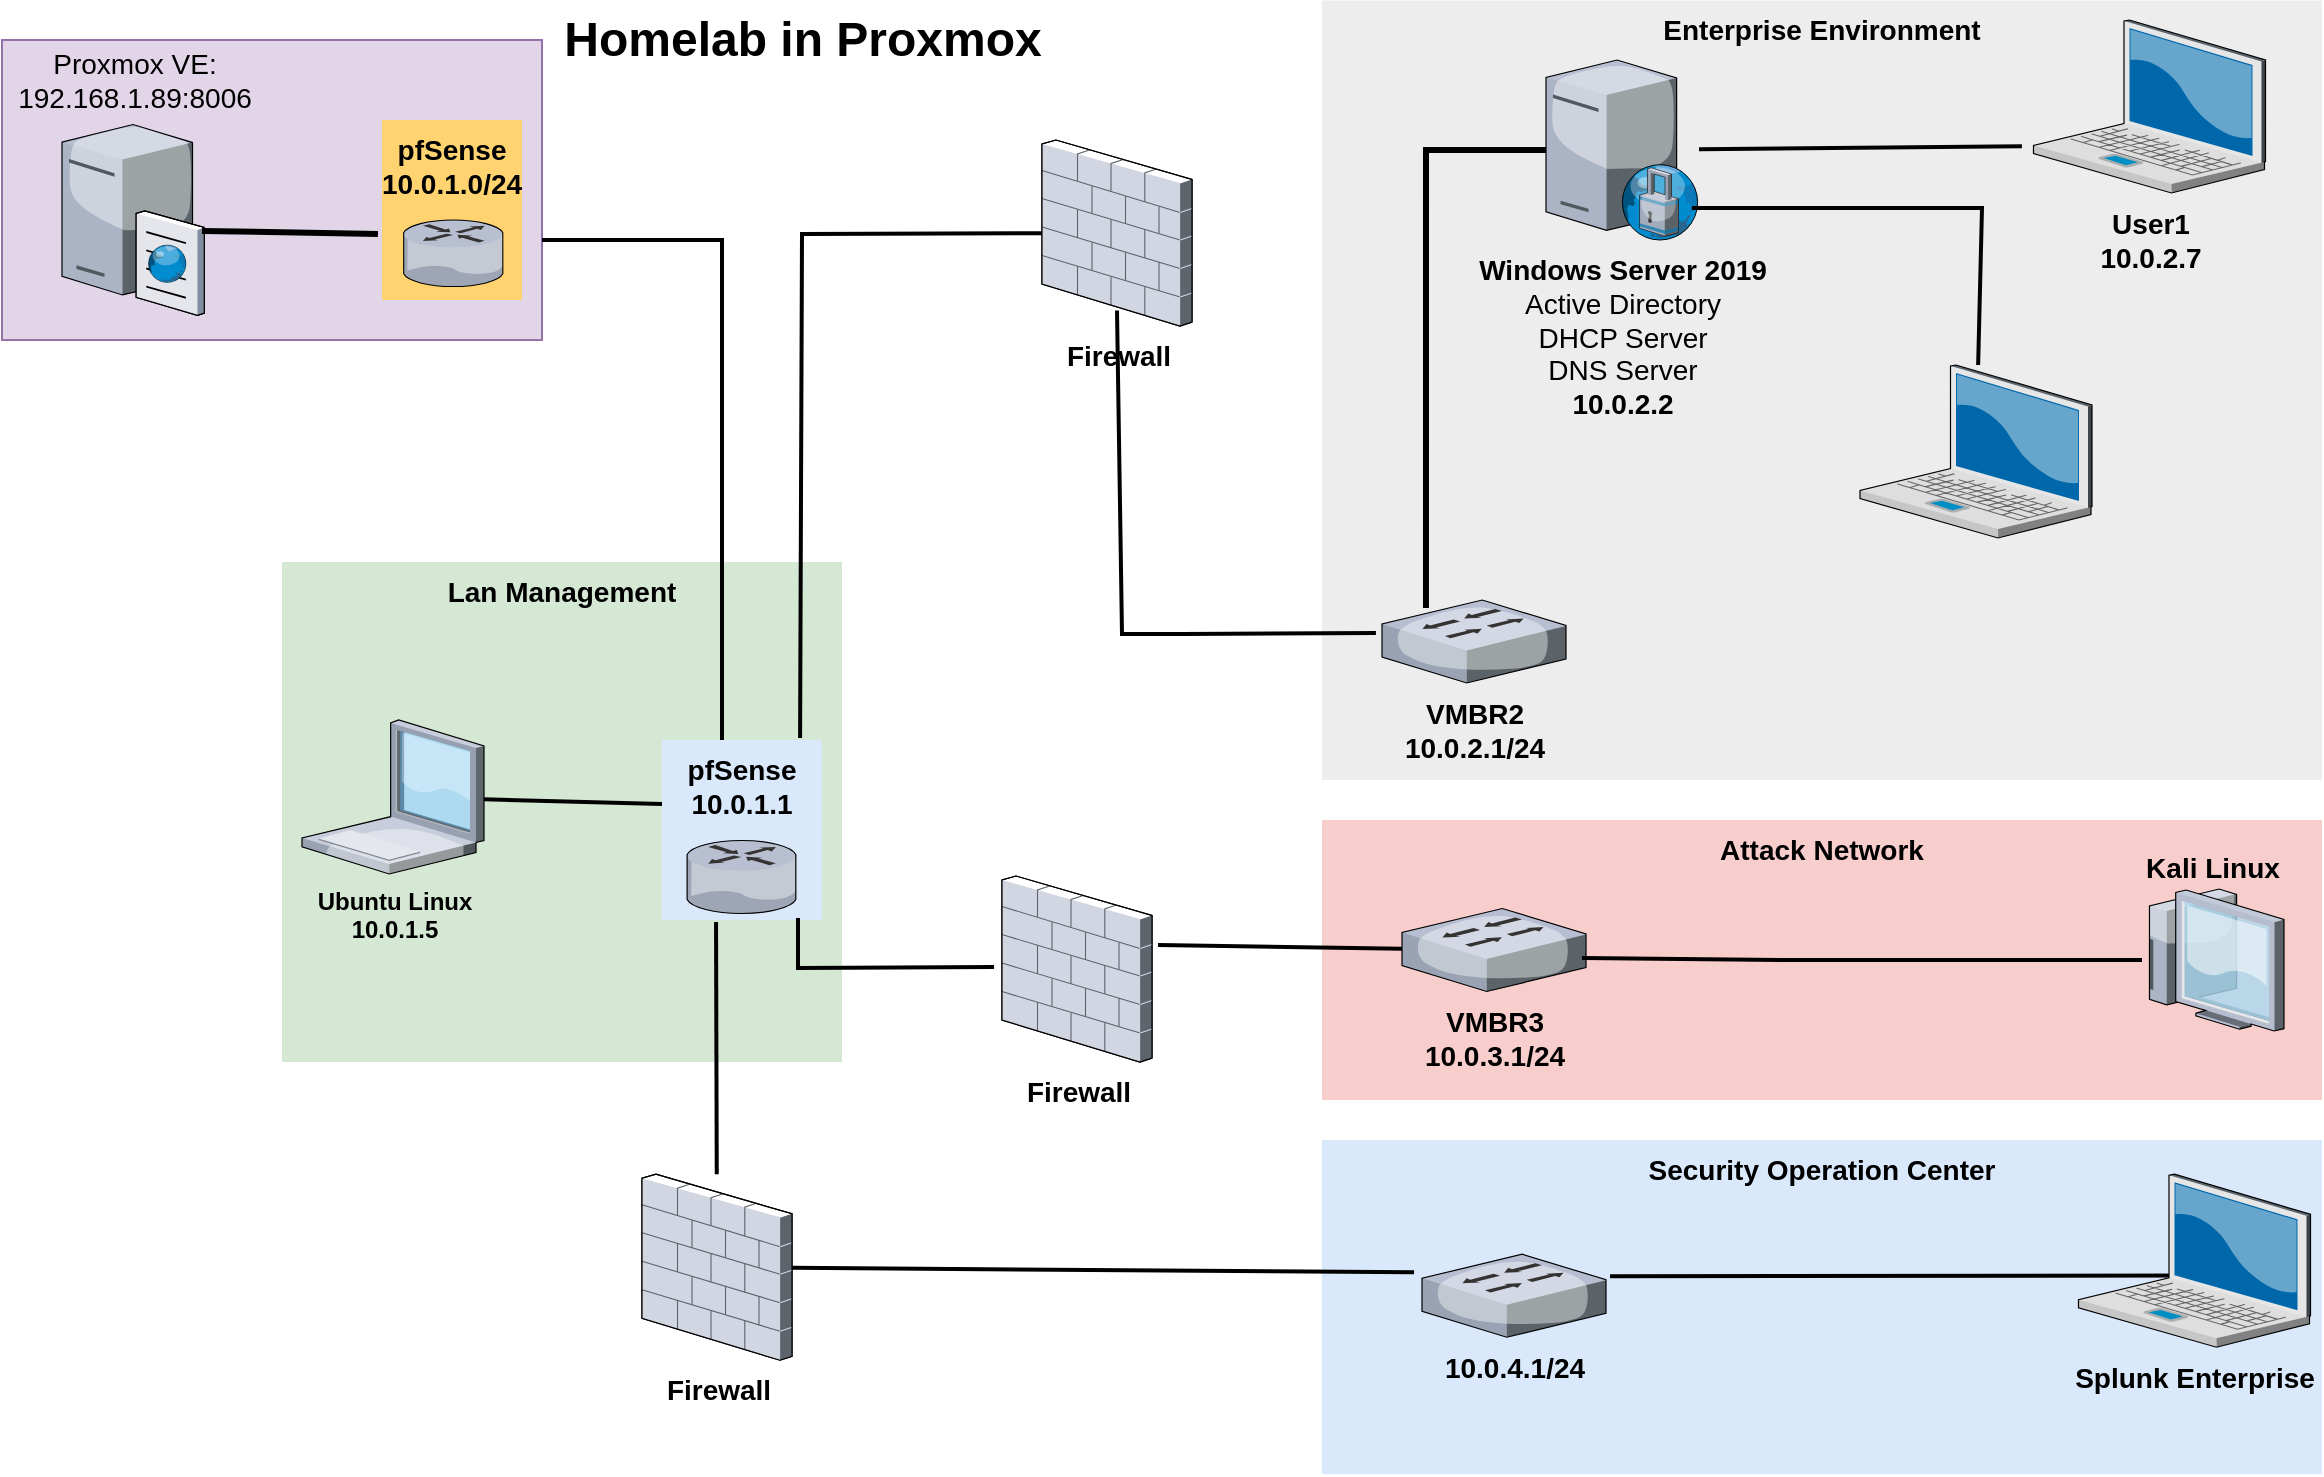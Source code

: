 <mxfile version="23.0.0" type="github">
  <diagram name="Page-1" id="e3a06f82-3646-2815-327d-82caf3d4e204">
    <mxGraphModel dx="2066" dy="1157" grid="1" gridSize="10" guides="1" tooltips="1" connect="1" arrows="1" fold="1" page="1" pageScale="1.5" pageWidth="1169" pageHeight="826" background="none" math="0" shadow="0">
      <root>
        <mxCell id="0" style=";html=1;" />
        <mxCell id="1" style=";html=1;" parent="0" />
        <mxCell id="rLzoMQxyd9ui-UFx4T2D-10" value="" style="whiteSpace=wrap;html=1;fillColor=#e1d5e7;fontSize=14;strokeColor=#9673a6;verticalAlign=top;" vertex="1" parent="1">
          <mxGeometry x="580" y="40" width="270" height="150" as="geometry" />
        </mxCell>
        <mxCell id="6a7d8f32e03d9370-15" value="Proxmox VE:&lt;br&gt;192.168.1.89:8006&lt;br&gt;" style="verticalLabelPosition=top;aspect=fixed;html=1;verticalAlign=bottom;strokeColor=none;shape=mxgraph.citrix.cache_server;fillColor=#66B2FF;gradientColor=#0066CC;fontSize=14;labelPosition=center;align=center;" parent="1" vertex="1">
          <mxGeometry x="610" y="80" width="71" height="97.5" as="geometry" />
        </mxCell>
        <mxCell id="6a7d8f32e03d9370-21" value="&lt;b&gt;Firewall&lt;br&gt;&lt;/b&gt;" style="verticalLabelPosition=bottom;aspect=fixed;html=1;verticalAlign=top;strokeColor=none;shape=mxgraph.citrix.firewall;fillColor=#66B2FF;gradientColor=#0066CC;fontSize=14;" parent="1" vertex="1">
          <mxGeometry x="1100" y="90" width="75" height="93" as="geometry" />
        </mxCell>
        <mxCell id="6a7d8f32e03d9370-62" value="Homelab in Proxmox" style="text;strokeColor=none;fillColor=none;html=1;fontSize=24;fontStyle=1;verticalAlign=middle;align=center;" parent="1" vertex="1">
          <mxGeometry x="820" y="20" width="320" height="40" as="geometry" />
        </mxCell>
        <mxCell id="2cuD-tpTCSGJEISm3NcC-3" value="" style="endArrow=none;html=1;rounded=0;entryX=0.986;entryY=0.569;entryDx=0;entryDy=0;entryPerimeter=0;movable=1;resizable=1;rotatable=1;deletable=1;editable=1;locked=0;connectable=1;exitX=-0.029;exitY=0.633;exitDx=0;exitDy=0;strokeWidth=3;exitPerimeter=0;" parent="1" source="2cuD-tpTCSGJEISm3NcC-4" target="6a7d8f32e03d9370-15" edge="1">
          <mxGeometry width="50" height="50" relative="1" as="geometry">
            <mxPoint x="1020" y="290" as="sourcePoint" />
            <mxPoint x="1044.273" y="174.987" as="targetPoint" />
            <Array as="points" />
          </mxGeometry>
        </mxCell>
        <mxCell id="2cuD-tpTCSGJEISm3NcC-5" value="" style="group" parent="1" vertex="1" connectable="0">
          <mxGeometry x="770" y="80" width="80" height="90" as="geometry" />
        </mxCell>
        <mxCell id="2cuD-tpTCSGJEISm3NcC-4" value="&lt;b&gt;pfSense 10.0.1.0/24&lt;/b&gt;" style="whiteSpace=wrap;html=1;fillColor=#FFD470;gradientColor=none;fontSize=14;strokeColor=none;verticalAlign=top;" parent="2cuD-tpTCSGJEISm3NcC-5" vertex="1">
          <mxGeometry width="70" height="90" as="geometry" />
        </mxCell>
        <mxCell id="2cuD-tpTCSGJEISm3NcC-1" value="" style="verticalLabelPosition=bottom;aspect=fixed;html=1;verticalAlign=top;strokeColor=none;shape=mxgraph.citrix.router;fillColor=#66B2FF;gradientColor=#0066CC;fontSize=14;movable=1;resizable=1;rotatable=1;deletable=1;editable=1;locked=0;connectable=1;" parent="2cuD-tpTCSGJEISm3NcC-5" vertex="1">
          <mxGeometry x="10.791" y="50" width="50.147" height="33.281" as="geometry" />
        </mxCell>
        <mxCell id="6a7d8f32e03d9370-59" value="&lt;b&gt;Enterprise Environment&lt;br&gt;&lt;/b&gt;" style="whiteSpace=wrap;html=1;fillColor=#EDEDED;fontSize=14;strokeColor=none;verticalAlign=top;direction=south;" parent="1" vertex="1">
          <mxGeometry x="1240" y="20.25" width="500" height="389.75" as="geometry" />
        </mxCell>
        <mxCell id="2cuD-tpTCSGJEISm3NcC-6" value="" style="verticalLabelPosition=bottom;sketch=0;aspect=fixed;html=1;verticalAlign=top;strokeColor=none;align=center;outlineConnect=0;shape=mxgraph.citrix.laptop_2;" parent="1" vertex="1">
          <mxGeometry x="1509" y="202.5" width="116" height="86.5" as="geometry" />
        </mxCell>
        <mxCell id="6a7d8f32e03d9370-25" value="&lt;b&gt;Windows Server 2019&lt;/b&gt;&lt;br&gt;Active Directory&lt;br&gt;DHCP Server&lt;br&gt;DNS Server&lt;br&gt;&lt;b&gt;10.0.2.2&lt;/b&gt;" style="verticalLabelPosition=bottom;aspect=fixed;html=1;verticalAlign=top;strokeColor=none;shape=mxgraph.citrix.proxy_server;fillColor=#66B2FF;gradientColor=#0066CC;fontSize=14;" parent="1" vertex="1">
          <mxGeometry x="1352" y="50" width="76.5" height="90" as="geometry" />
        </mxCell>
        <mxCell id="6a7d8f32e03d9370-2" value="&lt;b&gt;User1&lt;br&gt;10.0.2.7&lt;br&gt;&lt;/b&gt;" style="verticalLabelPosition=bottom;aspect=fixed;html=1;verticalAlign=top;strokeColor=none;shape=mxgraph.citrix.laptop_2;fillColor=#66B2FF;gradientColor=#0066CC;fontSize=14;" parent="1" vertex="1">
          <mxGeometry x="1595.75" y="30.0" width="116" height="86.5" as="geometry" />
        </mxCell>
        <mxCell id="2cuD-tpTCSGJEISm3NcC-22" value="&lt;b&gt;VMBR2&lt;br&gt;10.0.2.1/24&lt;br&gt;&lt;/b&gt;" style="verticalLabelPosition=bottom;aspect=fixed;html=1;verticalAlign=top;strokeColor=none;shape=mxgraph.citrix.switch;fillColor=#66B2FF;gradientColor=#0066CC;fontSize=14;" parent="1" vertex="1">
          <mxGeometry x="1270" y="320" width="92" height="41.5" as="geometry" />
        </mxCell>
        <mxCell id="6a7d8f32e03d9370-39" style="edgeStyle=none;rounded=0;html=1;startSize=10;endSize=10;jettySize=auto;orthogonalLoop=1;fontSize=14;endArrow=none;endFill=0;strokeWidth=2;entryX=0.954;entryY=0.822;entryDx=0;entryDy=0;entryPerimeter=0;" parent="1" source="2cuD-tpTCSGJEISm3NcC-6" target="6a7d8f32e03d9370-25" edge="1">
          <mxGeometry relative="1" as="geometry">
            <mxPoint x="3093" y="1106.25" as="targetPoint" />
            <mxPoint x="3069" y="1100.493" as="sourcePoint" />
            <Array as="points">
              <mxPoint x="1570" y="124" />
            </Array>
          </mxGeometry>
        </mxCell>
        <mxCell id="6a7d8f32e03d9370-47" style="edgeStyle=none;rounded=0;html=1;startSize=10;endSize=10;jettySize=auto;orthogonalLoop=1;fontSize=14;endArrow=none;endFill=0;strokeWidth=2;movable=1;resizable=1;rotatable=1;deletable=1;editable=1;locked=0;connectable=1;exitX=-0.05;exitY=0.73;exitDx=0;exitDy=0;exitPerimeter=0;" parent="1" source="6a7d8f32e03d9370-2" target="6a7d8f32e03d9370-25" edge="1">
          <mxGeometry relative="1" as="geometry">
            <mxPoint x="3190" y="920.226" as="sourcePoint" />
          </mxGeometry>
        </mxCell>
        <mxCell id="2cuD-tpTCSGJEISm3NcC-17" value="" style="endArrow=none;html=1;rounded=0;strokeWidth=3;entryX=0.239;entryY=0.096;entryDx=0;entryDy=0;entryPerimeter=0;" parent="1" source="6a7d8f32e03d9370-25" target="2cuD-tpTCSGJEISm3NcC-22" edge="1">
          <mxGeometry width="50" height="50" relative="1" as="geometry">
            <mxPoint x="3698" y="1196.25" as="sourcePoint" />
            <mxPoint x="3660.735" y="1140.25" as="targetPoint" />
            <Array as="points">
              <mxPoint x="1292" y="95" />
            </Array>
          </mxGeometry>
        </mxCell>
        <mxCell id="6a7d8f32e03d9370-56" style="edgeStyle=none;rounded=0;html=1;startSize=10;endSize=10;jettySize=auto;orthogonalLoop=1;fontSize=14;endArrow=none;endFill=0;strokeWidth=2;entryX=-0.033;entryY=0.398;entryDx=0;entryDy=0;entryPerimeter=0;exitX=0.5;exitY=0.917;exitDx=0;exitDy=0;exitPerimeter=0;" parent="1" source="6a7d8f32e03d9370-21" target="2cuD-tpTCSGJEISm3NcC-22" edge="1">
          <mxGeometry relative="1" as="geometry">
            <mxPoint x="1060" y="251" as="sourcePoint" />
            <mxPoint x="1265" y="852.32" as="targetPoint" />
            <Array as="points">
              <mxPoint x="1140" y="337" />
              <mxPoint x="1170" y="337" />
            </Array>
          </mxGeometry>
        </mxCell>
        <mxCell id="2cuD-tpTCSGJEISm3NcC-55" value="&lt;b&gt;Firewall&lt;/b&gt;" style="verticalLabelPosition=bottom;aspect=fixed;html=1;verticalAlign=top;strokeColor=none;shape=mxgraph.citrix.firewall;fillColor=#66B2FF;gradientColor=#0066CC;fontSize=14;" parent="1" vertex="1">
          <mxGeometry x="1080" y="458" width="75" height="93" as="geometry" />
        </mxCell>
        <mxCell id="6a7d8f32e03d9370-61" value="&lt;b&gt;Attack Network&lt;/b&gt;" style="whiteSpace=wrap;html=1;fillColor=#f8cecc;fontSize=14;strokeColor=none;verticalAlign=top;" parent="1" vertex="1">
          <mxGeometry x="1240" y="430" width="500" height="140" as="geometry" />
        </mxCell>
        <mxCell id="6a7d8f32e03d9370-26" value="&lt;b&gt;VMBR3&lt;br&gt;10.0.3.1/24&lt;br&gt;&lt;/b&gt;" style="verticalLabelPosition=bottom;aspect=fixed;html=1;verticalAlign=top;strokeColor=none;shape=mxgraph.citrix.switch;fillColor=#66B2FF;gradientColor=#0066CC;fontSize=14;" parent="1" vertex="1">
          <mxGeometry x="1280.003" y="474.25" width="92" height="41.5" as="geometry" />
        </mxCell>
        <mxCell id="6a7d8f32e03d9370-27" value="&lt;b&gt;Kali Linux&lt;br&gt;&lt;/b&gt;" style="verticalLabelPosition=top;aspect=fixed;html=1;verticalAlign=bottom;strokeColor=none;shape=mxgraph.citrix.thin_client;fillColor=#66B2FF;gradientColor=#0066CC;fontSize=14;labelPosition=center;align=center;" parent="1" vertex="1">
          <mxGeometry x="1649.996" y="464.5" width="71" height="71" as="geometry" />
        </mxCell>
        <mxCell id="6a7d8f32e03d9370-55" style="edgeStyle=none;rounded=0;html=1;startSize=10;endSize=10;jettySize=auto;orthogonalLoop=1;fontSize=14;endArrow=none;endFill=0;strokeWidth=2;exitX=0.978;exitY=0.596;exitDx=0;exitDy=0;exitPerimeter=0;" parent="1" source="6a7d8f32e03d9370-26" target="6a7d8f32e03d9370-27" edge="1">
          <mxGeometry relative="1" as="geometry">
            <Array as="points">
              <mxPoint x="1470" y="500" />
            </Array>
          </mxGeometry>
        </mxCell>
        <mxCell id="6a7d8f32e03d9370-52" style="edgeStyle=none;rounded=0;html=1;startSize=10;endSize=10;jettySize=auto;orthogonalLoop=1;fontSize=14;endArrow=none;endFill=0;strokeWidth=2;exitX=1.04;exitY=0.371;exitDx=0;exitDy=0;exitPerimeter=0;" parent="1" source="2cuD-tpTCSGJEISm3NcC-55" target="6a7d8f32e03d9370-26" edge="1">
          <mxGeometry relative="1" as="geometry">
            <mxPoint x="1150" y="610" as="sourcePoint" />
          </mxGeometry>
        </mxCell>
        <mxCell id="2cuD-tpTCSGJEISm3NcC-59" value="" style="group" parent="1" vertex="1" connectable="0">
          <mxGeometry x="720" y="301" width="280" height="250" as="geometry" />
        </mxCell>
        <mxCell id="6a7d8f32e03d9370-60" value="&lt;b&gt;Lan Management&lt;/b&gt;" style="whiteSpace=wrap;html=1;fillColor=#d5e8d4;fontSize=14;strokeColor=none;verticalAlign=top;" parent="2cuD-tpTCSGJEISm3NcC-59" vertex="1">
          <mxGeometry width="280" height="250" as="geometry" />
        </mxCell>
        <mxCell id="2cuD-tpTCSGJEISm3NcC-9" value="" style="group" parent="2cuD-tpTCSGJEISm3NcC-59" vertex="1" connectable="0">
          <mxGeometry x="200" y="99" width="70" height="80" as="geometry" />
        </mxCell>
        <mxCell id="2cuD-tpTCSGJEISm3NcC-7" value="&lt;b&gt;pfSense&lt;br&gt;10.0.1.1&lt;br&gt;&lt;/b&gt;" style="whiteSpace=wrap;html=1;fillColor=#dae8fc;fontSize=14;strokeColor=none;verticalAlign=top;" parent="2cuD-tpTCSGJEISm3NcC-9" vertex="1">
          <mxGeometry x="-10" y="-10" width="80" height="90" as="geometry" />
        </mxCell>
        <mxCell id="6a7d8f32e03d9370-13" value="" style="verticalLabelPosition=bottom;aspect=fixed;html=1;verticalAlign=top;strokeColor=none;shape=mxgraph.citrix.router;fillColor=#66B2FF;gradientColor=#0066CC;fontSize=14;" parent="2cuD-tpTCSGJEISm3NcC-9" vertex="1">
          <mxGeometry x="2.5" y="40.25" width="55" height="36.5" as="geometry" />
        </mxCell>
        <mxCell id="2cuD-tpTCSGJEISm3NcC-11" value="&lt;b&gt;Ubuntu Linux&lt;br&gt;10.0.1.5&lt;br&gt;&lt;/b&gt;" style="verticalLabelPosition=bottom;sketch=0;aspect=fixed;html=1;verticalAlign=top;strokeColor=none;align=center;outlineConnect=0;shape=mxgraph.citrix.laptop_1;" parent="2cuD-tpTCSGJEISm3NcC-59" vertex="1">
          <mxGeometry x="10" y="79" width="91" height="77" as="geometry" />
        </mxCell>
        <mxCell id="6a7d8f32e03d9370-45" style="edgeStyle=none;rounded=0;html=1;startSize=10;endSize=10;jettySize=auto;orthogonalLoop=1;fontSize=14;endArrow=none;endFill=0;strokeWidth=2;entryX=0;entryY=0.355;entryDx=0;entryDy=0;entryPerimeter=0;" parent="2cuD-tpTCSGJEISm3NcC-59" source="2cuD-tpTCSGJEISm3NcC-11" target="2cuD-tpTCSGJEISm3NcC-7" edge="1">
          <mxGeometry relative="1" as="geometry">
            <mxPoint x="105" y="139.436" as="sourcePoint" />
          </mxGeometry>
        </mxCell>
        <mxCell id="2cuD-tpTCSGJEISm3NcC-56" style="edgeStyle=none;rounded=0;html=1;startSize=10;endSize=10;jettySize=auto;orthogonalLoop=1;fontSize=14;endArrow=none;endFill=0;strokeWidth=2;exitX=-0.053;exitY=0.468;exitDx=0;exitDy=0;exitPerimeter=0;entryX=0.85;entryY=0.989;entryDx=0;entryDy=0;entryPerimeter=0;" parent="2cuD-tpTCSGJEISm3NcC-59" target="2cuD-tpTCSGJEISm3NcC-7" edge="1">
          <mxGeometry relative="1" as="geometry">
            <mxPoint x="356.025" y="202.524" as="sourcePoint" />
            <mxPoint x="230" y="181" as="targetPoint" />
            <Array as="points">
              <mxPoint x="258" y="203" />
            </Array>
          </mxGeometry>
        </mxCell>
        <mxCell id="6a7d8f32e03d9370-58" value="&lt;b&gt;Security Operation Center&lt;/b&gt;" style="whiteSpace=wrap;html=1;fillColor=#dae8fc;fontSize=14;strokeColor=none;verticalAlign=top;" parent="1" vertex="1">
          <mxGeometry x="1240" y="590" width="500" height="167.12" as="geometry" />
        </mxCell>
        <mxCell id="6a7d8f32e03d9370-36" style="edgeStyle=none;rounded=0;html=1;startSize=10;endSize=10;jettySize=auto;orthogonalLoop=1;fontSize=14;endArrow=none;endFill=0;strokeWidth=2;exitX=0.509;exitY=0.711;exitDx=0;exitDy=0;exitPerimeter=0;entryX=1.022;entryY=0.265;entryDx=0;entryDy=0;entryPerimeter=0;" parent="1" target="2cuD-tpTCSGJEISm3NcC-23" edge="1">
          <mxGeometry relative="1" as="geometry">
            <mxPoint x="1677.294" y="657.771" as="sourcePoint" />
            <mxPoint x="1400" y="657.12" as="targetPoint" />
          </mxGeometry>
        </mxCell>
        <mxCell id="6a7d8f32e03d9370-1" value="&lt;b&gt;Splunk Enterprise&lt;/b&gt;" style="verticalLabelPosition=bottom;aspect=fixed;html=1;verticalAlign=top;strokeColor=none;shape=mxgraph.citrix.laptop_2;fillColor=#66B2FF;gradientColor=#0066CC;fontSize=14;" parent="1" vertex="1">
          <mxGeometry x="1618.25" y="607.12" width="116" height="86.5" as="geometry" />
        </mxCell>
        <mxCell id="2cuD-tpTCSGJEISm3NcC-23" value="&lt;b&gt;10.0.4.1/24&lt;/b&gt;" style="verticalLabelPosition=bottom;aspect=fixed;html=1;verticalAlign=top;strokeColor=none;shape=mxgraph.citrix.switch;fillColor=#66B2FF;gradientColor=#0066CC;fontSize=14;" parent="1" vertex="1">
          <mxGeometry x="1290" y="647.12" width="92" height="41.5" as="geometry" />
        </mxCell>
        <mxCell id="2cuD-tpTCSGJEISm3NcC-60" value="" style="edgeStyle=none;rounded=0;html=1;startSize=10;endSize=10;jettySize=auto;orthogonalLoop=1;fontSize=14;endArrow=none;endFill=0;strokeWidth=2;exitX=-0.043;exitY=0.217;exitDx=0;exitDy=0;exitPerimeter=0;" parent="1" source="2cuD-tpTCSGJEISm3NcC-23" target="6a7d8f32e03d9370-19" edge="1">
          <mxGeometry relative="1" as="geometry">
            <mxPoint x="1286" y="656" as="sourcePoint" />
            <mxPoint x="880" y="656" as="targetPoint" />
          </mxGeometry>
        </mxCell>
        <mxCell id="6a7d8f32e03d9370-19" value="&lt;b&gt;Firewall&lt;/b&gt;" style="verticalLabelPosition=bottom;aspect=fixed;html=1;verticalAlign=top;strokeColor=none;shape=mxgraph.citrix.firewall;fillColor=#66B2FF;gradientColor=#0066CC;fontSize=14;" parent="1" vertex="1">
          <mxGeometry x="900" y="607.12" width="75" height="93" as="geometry" />
        </mxCell>
        <mxCell id="6a7d8f32e03d9370-46" style="edgeStyle=none;rounded=0;html=1;startSize=10;endSize=10;jettySize=auto;orthogonalLoop=1;fontSize=14;endArrow=none;endFill=0;strokeWidth=2;entryX=0.264;entryY=1.116;entryDx=0;entryDy=0;entryPerimeter=0;" parent="1" source="6a7d8f32e03d9370-19" target="6a7d8f32e03d9370-13" edge="1">
          <mxGeometry relative="1" as="geometry">
            <mxPoint x="940" y="460" as="targetPoint" />
          </mxGeometry>
        </mxCell>
        <mxCell id="6a7d8f32e03d9370-48" style="edgeStyle=none;rounded=0;html=1;startSize=10;endSize=10;jettySize=auto;orthogonalLoop=1;fontSize=14;endArrow=none;endFill=0;strokeWidth=2;entryX=0.863;entryY=-0.011;entryDx=0;entryDy=0;entryPerimeter=0;" parent="1" source="6a7d8f32e03d9370-21" target="2cuD-tpTCSGJEISm3NcC-7" edge="1">
          <mxGeometry relative="1" as="geometry">
            <Array as="points">
              <mxPoint x="980" y="137" />
            </Array>
          </mxGeometry>
        </mxCell>
        <mxCell id="6a7d8f32e03d9370-51" style="edgeStyle=none;rounded=0;html=1;startSize=10;endSize=10;jettySize=auto;orthogonalLoop=1;fontSize=14;endArrow=none;endFill=0;strokeWidth=2;movable=1;resizable=1;rotatable=1;deletable=1;editable=1;locked=0;connectable=1;exitX=0.375;exitY=0;exitDx=0;exitDy=0;exitPerimeter=0;" parent="1" source="2cuD-tpTCSGJEISm3NcC-7" edge="1">
          <mxGeometry relative="1" as="geometry">
            <mxPoint x="850" y="140" as="targetPoint" />
            <Array as="points">
              <mxPoint x="940" y="140" />
            </Array>
          </mxGeometry>
        </mxCell>
      </root>
    </mxGraphModel>
  </diagram>
</mxfile>

